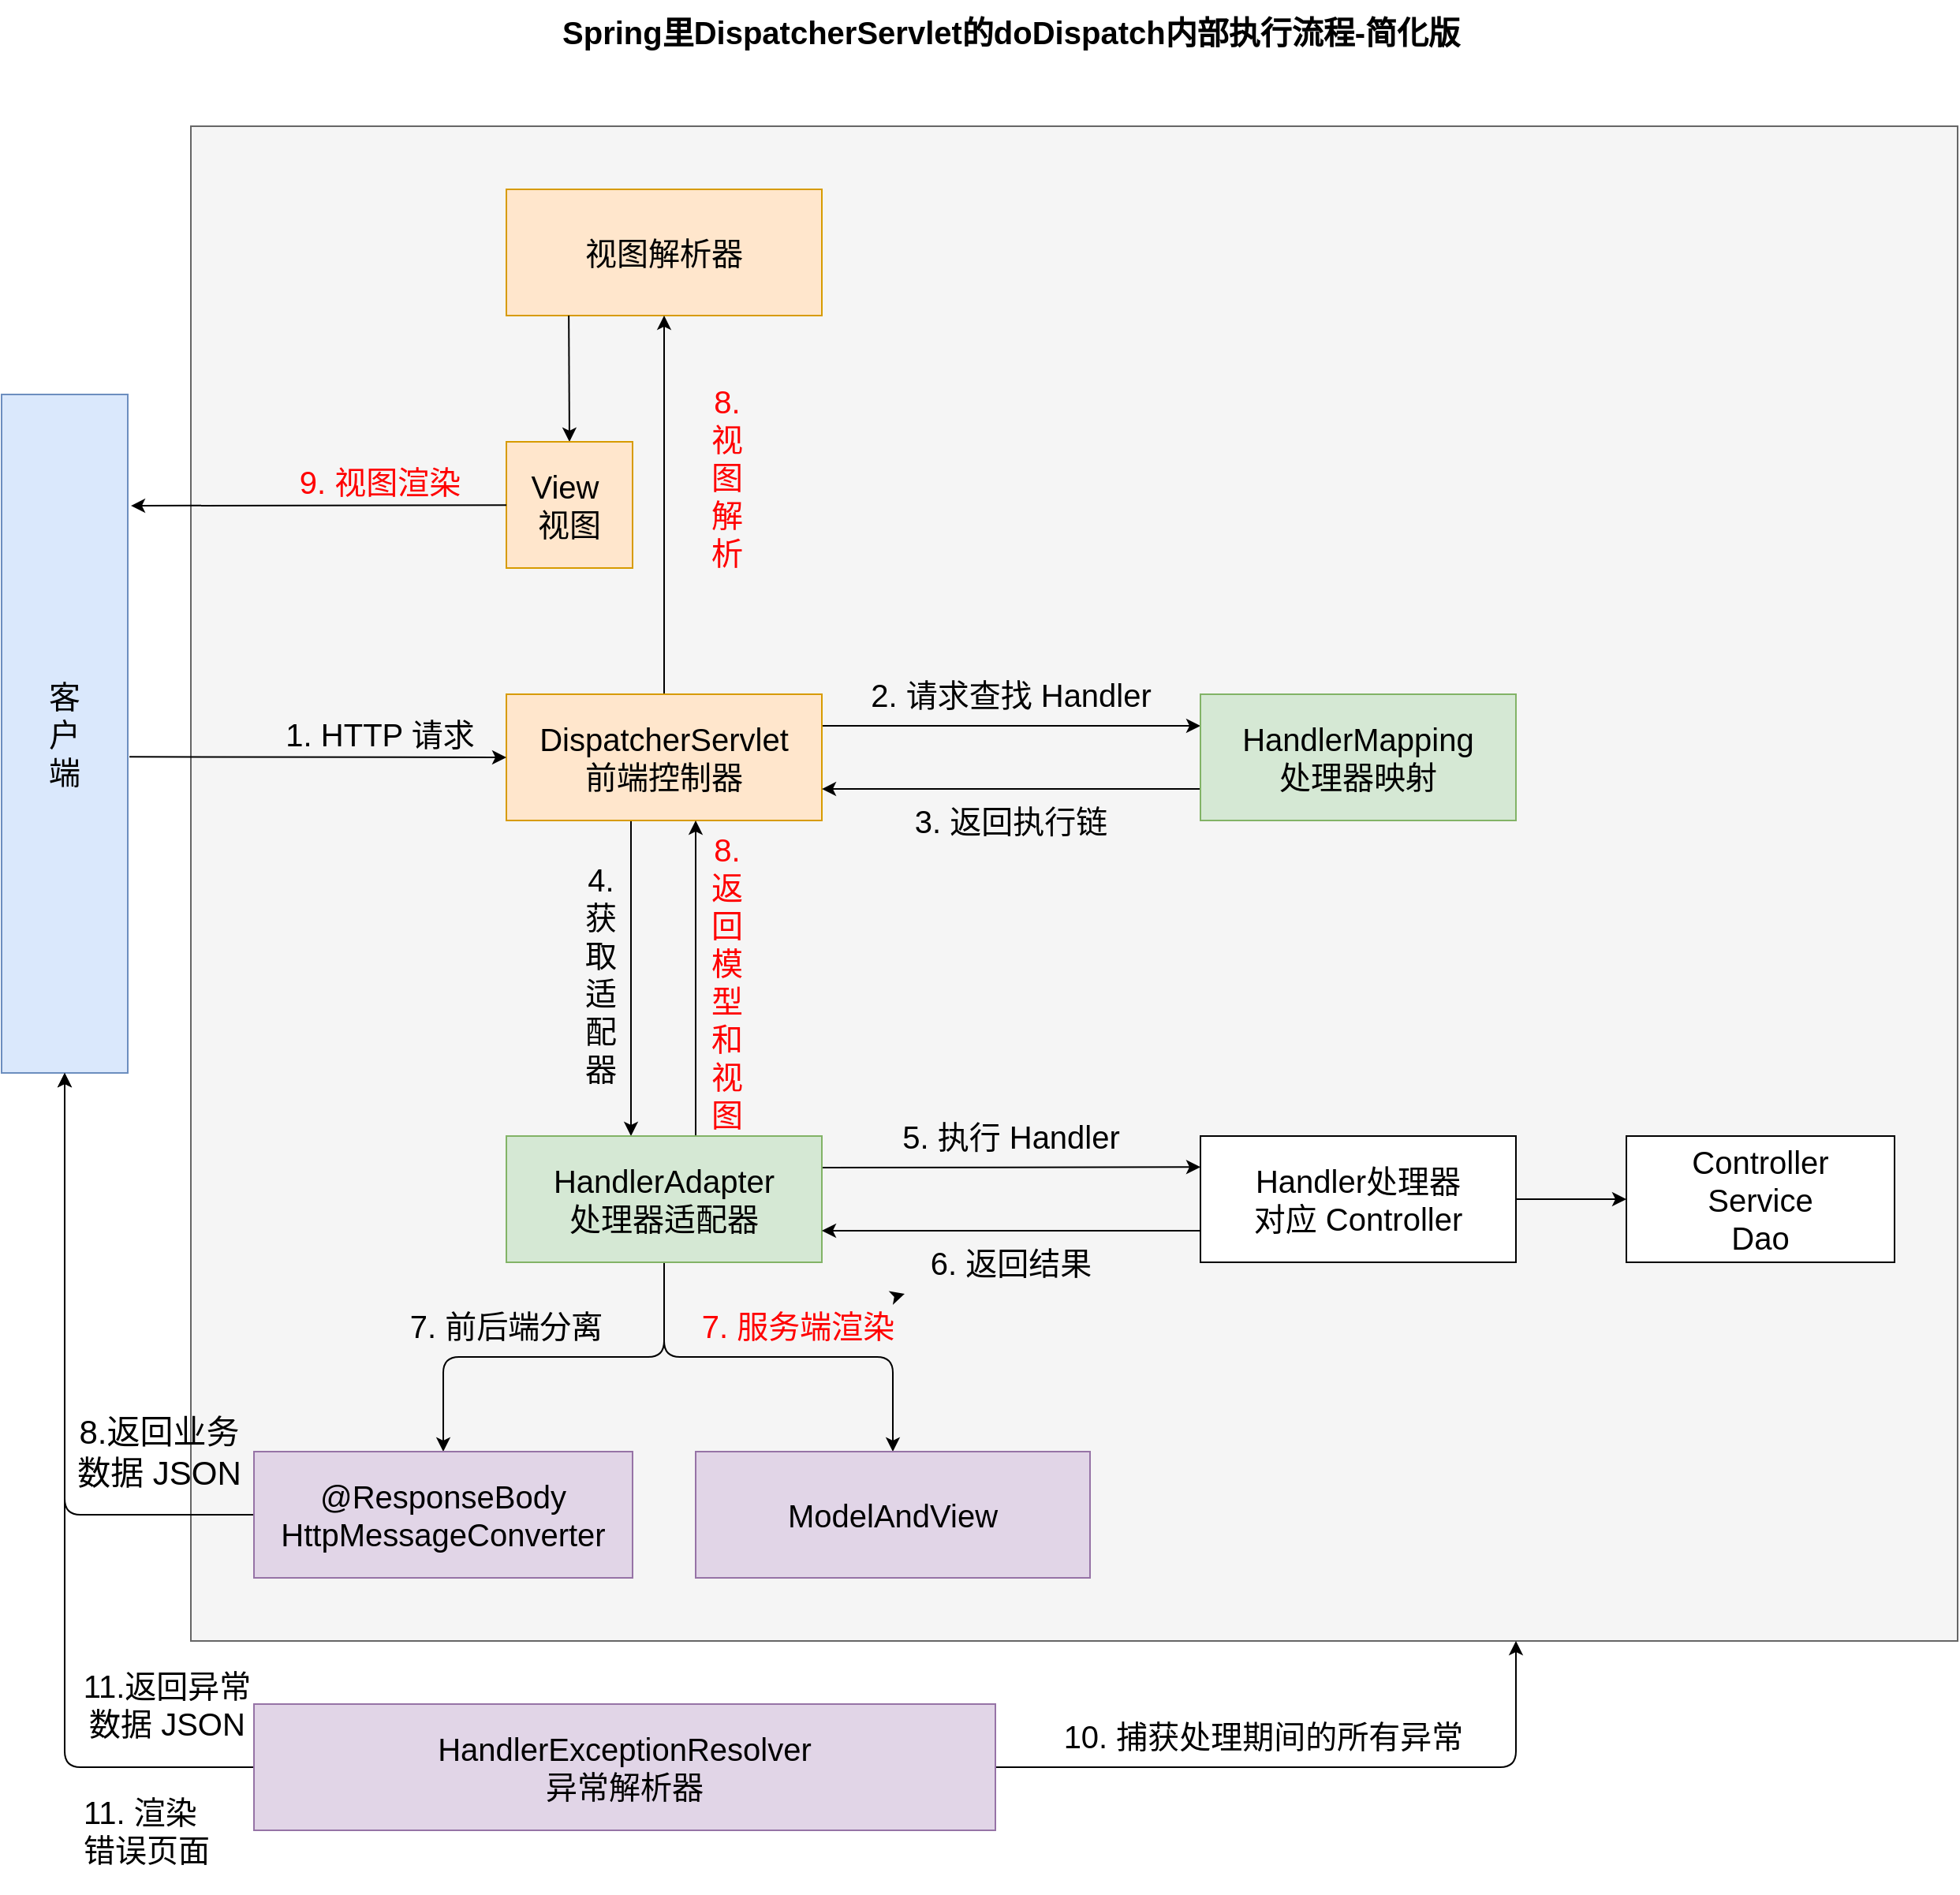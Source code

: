 <mxfile>
    <diagram id="TcyAB33x_c2phnQTLSYb" name="Page-1">
        <mxGraphModel dx="3882" dy="3980" grid="1" gridSize="10" guides="1" tooltips="1" connect="1" arrows="1" fold="1" page="1" pageScale="1" pageWidth="1200" pageHeight="1920" math="0" shadow="0">
            <root>
                <mxCell id="0"/>
                <mxCell id="1" parent="0"/>
                <mxCell id="3" value="" style="rounded=0;whiteSpace=wrap;html=1;fillColor=#f5f5f5;fontColor=#333333;strokeColor=#666666;movable=1;resizable=1;rotatable=1;deletable=1;editable=1;locked=0;connectable=1;fontStyle=1" vertex="1" parent="1">
                    <mxGeometry x="-40" y="40" width="1120" height="960" as="geometry"/>
                </mxCell>
                <mxCell id="4" value="&lt;font style=&quot;font-size: 20px;&quot;&gt;客&lt;/font&gt;&lt;div&gt;&lt;font style=&quot;font-size: 20px;&quot;&gt;户&lt;/font&gt;&lt;/div&gt;&lt;div&gt;&lt;font style=&quot;font-size: 20px;&quot;&gt;端&lt;/font&gt;&lt;/div&gt;" style="rounded=0;whiteSpace=wrap;html=1;align=center;fillColor=#dae8fc;strokeColor=#6c8ebf;" vertex="1" parent="1">
                    <mxGeometry x="-160" y="210" width="80" height="430" as="geometry"/>
                </mxCell>
                <mxCell id="5" value="&lt;font style=&quot;font-size: 20px;&quot;&gt;视图解析器&lt;/font&gt;" style="rounded=0;whiteSpace=wrap;html=1;fillColor=#ffe6cc;strokeColor=#d79b00;" vertex="1" parent="1">
                    <mxGeometry x="160" y="80" width="200" height="80" as="geometry"/>
                </mxCell>
                <mxCell id="14" style="edgeStyle=none;html=1;exitX=0.25;exitY=1;exitDx=0;exitDy=0;entryX=0.25;entryY=0;entryDx=0;entryDy=0;" edge="1" parent="1">
                    <mxGeometry relative="1" as="geometry">
                        <mxPoint x="239" y="480" as="sourcePoint"/>
                        <mxPoint x="239" y="680" as="targetPoint"/>
                    </mxGeometry>
                </mxCell>
                <mxCell id="26" style="edgeStyle=none;html=1;exitX=0.5;exitY=0;exitDx=0;exitDy=0;entryX=0.5;entryY=1;entryDx=0;entryDy=0;" edge="1" parent="1" source="6" target="5">
                    <mxGeometry relative="1" as="geometry"/>
                </mxCell>
                <mxCell id="30" style="edgeStyle=none;html=1;exitX=1;exitY=0.25;exitDx=0;exitDy=0;entryX=0;entryY=0.25;entryDx=0;entryDy=0;" edge="1" parent="1" source="6" target="29">
                    <mxGeometry relative="1" as="geometry"/>
                </mxCell>
                <mxCell id="6" value="&lt;font style=&quot;font-size: 20px;&quot;&gt;DispatcherServlet&lt;/font&gt;&lt;div&gt;&lt;span style=&quot;font-size: 20px;&quot;&gt;前端控制器&lt;/span&gt;&lt;/div&gt;" style="rounded=0;whiteSpace=wrap;html=1;fillColor=#ffe6cc;strokeColor=#d79b00;" vertex="1" parent="1">
                    <mxGeometry x="160" y="400" width="200" height="80" as="geometry"/>
                </mxCell>
                <mxCell id="9" value="" style="endArrow=classic;html=1;exitX=1.013;exitY=0.534;exitDx=0;exitDy=0;exitPerimeter=0;" edge="1" parent="1" source="4">
                    <mxGeometry width="50" height="50" relative="1" as="geometry">
                        <mxPoint x="40" y="439.86" as="sourcePoint"/>
                        <mxPoint x="160" y="440" as="targetPoint"/>
                    </mxGeometry>
                </mxCell>
                <mxCell id="10" value="&lt;font style=&quot;font-size: 20px;&quot;&gt;1. HTTP 请求&lt;/font&gt;" style="text;html=1;align=center;verticalAlign=middle;whiteSpace=wrap;rounded=0;" vertex="1" parent="1">
                    <mxGeometry y="410" width="160" height="30" as="geometry"/>
                </mxCell>
                <mxCell id="15" style="edgeStyle=none;html=1;exitX=0.75;exitY=0;exitDx=0;exitDy=0;entryX=0.75;entryY=1;entryDx=0;entryDy=0;" edge="1" parent="1">
                    <mxGeometry relative="1" as="geometry">
                        <mxPoint x="280" y="680" as="sourcePoint"/>
                        <mxPoint x="280" y="480" as="targetPoint"/>
                    </mxGeometry>
                </mxCell>
                <mxCell id="37" style="edgeStyle=none;html=1;exitX=1;exitY=0.25;exitDx=0;exitDy=0;" edge="1" parent="1" source="11">
                    <mxGeometry relative="1" as="geometry">
                        <mxPoint x="600" y="699.632" as="targetPoint"/>
                    </mxGeometry>
                </mxCell>
                <mxCell id="45" style="edgeStyle=elbowEdgeStyle;html=1;exitX=0.5;exitY=1;exitDx=0;exitDy=0;entryX=0.5;entryY=0;entryDx=0;entryDy=0;elbow=vertical;" edge="1" parent="1" source="11" target="41">
                    <mxGeometry relative="1" as="geometry"/>
                </mxCell>
                <mxCell id="46" style="edgeStyle=elbowEdgeStyle;html=1;exitX=0.5;exitY=1;exitDx=0;exitDy=0;entryX=0.5;entryY=0;entryDx=0;entryDy=0;elbow=vertical;" edge="1" parent="1" source="11" target="42">
                    <mxGeometry relative="1" as="geometry"/>
                </mxCell>
                <mxCell id="11" value="&lt;span style=&quot;font-size: 20px;&quot;&gt;HandlerAdapter&lt;/span&gt;&lt;div&gt;&lt;span style=&quot;font-size: 20px;&quot;&gt;处理器适配器&lt;/span&gt;&lt;/div&gt;" style="rounded=0;whiteSpace=wrap;html=1;fillColor=#d5e8d4;strokeColor=#82b366;" vertex="1" parent="1">
                    <mxGeometry x="160" y="680" width="200" height="80" as="geometry"/>
                </mxCell>
                <mxCell id="16" value="&lt;font style=&quot;font-size: 20px;&quot;&gt;4.&lt;/font&gt;&lt;div&gt;&lt;font style=&quot;font-size: 20px;&quot;&gt;获&lt;/font&gt;&lt;div&gt;&lt;font style=&quot;font-size: 20px;&quot;&gt;取&lt;/font&gt;&lt;/div&gt;&lt;div&gt;&lt;font style=&quot;font-size: 20px;&quot;&gt;适&lt;/font&gt;&lt;/div&gt;&lt;div&gt;&lt;font style=&quot;font-size: 20px;&quot;&gt;配&lt;/font&gt;&lt;/div&gt;&lt;div&gt;&lt;font style=&quot;font-size: 20px;&quot;&gt;器&lt;/font&gt;&lt;/div&gt;&lt;/div&gt;" style="text;html=1;align=center;verticalAlign=middle;whiteSpace=wrap;rounded=0;" vertex="1" parent="1">
                    <mxGeometry x="200" y="495.5" width="40" height="163" as="geometry"/>
                </mxCell>
                <mxCell id="17" value="&lt;span style=&quot;font-size: 20px;&quot;&gt;&lt;font style=&quot;color: rgb(255, 0, 0);&quot;&gt;8.&lt;/font&gt;&lt;/span&gt;&lt;div&gt;&lt;span style=&quot;font-size: 20px;&quot;&gt;&lt;font style=&quot;color: rgb(255, 0, 0);&quot;&gt;返回&lt;/font&gt;&lt;/span&gt;&lt;/div&gt;&lt;div&gt;&lt;span style=&quot;font-size: 20px;&quot;&gt;&lt;font style=&quot;color: rgb(255, 0, 0);&quot;&gt;模型和视图&lt;/font&gt;&lt;/span&gt;&lt;/div&gt;" style="text;html=1;align=center;verticalAlign=middle;whiteSpace=wrap;rounded=0;fontColor=#FF0000;" vertex="1" parent="1">
                    <mxGeometry x="280" y="500" width="40" height="163" as="geometry"/>
                </mxCell>
                <mxCell id="25" style="edgeStyle=none;html=1;exitX=0.5;exitY=0;exitDx=0;exitDy=0;startArrow=classic;startFill=1;endArrow=none;endFill=0;" edge="1" parent="1" source="18">
                    <mxGeometry relative="1" as="geometry">
                        <mxPoint x="199.565" y="160" as="targetPoint"/>
                    </mxGeometry>
                </mxCell>
                <mxCell id="18" value="&lt;font style=&quot;font-size: 20px;&quot;&gt;View&amp;nbsp;&lt;/font&gt;&lt;div&gt;&lt;font style=&quot;font-size: 20px;&quot;&gt;视图&lt;/font&gt;&lt;/div&gt;" style="rounded=0;whiteSpace=wrap;html=1;fillColor=#ffe6cc;strokeColor=#d79b00;" vertex="1" parent="1">
                    <mxGeometry x="160" y="240" width="80" height="80" as="geometry"/>
                </mxCell>
                <mxCell id="19" style="edgeStyle=none;html=1;entryX=1.025;entryY=0.164;entryDx=0;entryDy=0;entryPerimeter=0;" edge="1" parent="1" source="18" target="4">
                    <mxGeometry relative="1" as="geometry"/>
                </mxCell>
                <mxCell id="20" value="&lt;font style=&quot;font-size: 20px; color: rgb(255, 0, 0);&quot;&gt;9. 视图渲染&lt;/font&gt;" style="text;html=1;align=center;verticalAlign=middle;whiteSpace=wrap;rounded=0;fontColor=#FF0000;" vertex="1" parent="1">
                    <mxGeometry y="250" width="160" height="30" as="geometry"/>
                </mxCell>
                <mxCell id="27" value="&lt;span style=&quot;font-size: 20px;&quot;&gt;&lt;font style=&quot;color: rgb(255, 0, 0);&quot;&gt;8.&lt;/font&gt;&lt;/span&gt;&lt;div&gt;&lt;span style=&quot;font-size: 20px;&quot;&gt;&lt;font style=&quot;color: rgb(255, 0, 0);&quot;&gt;视图解析&lt;/font&gt;&lt;/span&gt;&lt;/div&gt;" style="text;html=1;align=center;verticalAlign=middle;whiteSpace=wrap;rounded=0;fontColor=#FF0000;" vertex="1" parent="1">
                    <mxGeometry x="280" y="180" width="40" height="163" as="geometry"/>
                </mxCell>
                <mxCell id="31" style="edgeStyle=none;html=1;exitX=0;exitY=0.75;exitDx=0;exitDy=0;" edge="1" parent="1" source="29">
                    <mxGeometry relative="1" as="geometry">
                        <mxPoint x="360" y="460.026" as="targetPoint"/>
                    </mxGeometry>
                </mxCell>
                <mxCell id="29" value="&lt;span style=&quot;font-size: 20px;&quot;&gt;HandlerMapping&lt;/span&gt;&lt;div&gt;&lt;span style=&quot;font-size: 20px;&quot;&gt;处理器映射&lt;/span&gt;&lt;/div&gt;" style="rounded=0;whiteSpace=wrap;html=1;fillColor=#d5e8d4;strokeColor=#82b366;" vertex="1" parent="1">
                    <mxGeometry x="600" y="400" width="200" height="80" as="geometry"/>
                </mxCell>
                <mxCell id="34" value="&lt;span style=&quot;font-size: 20px;&quot;&gt;2. 请求查找 Handler&lt;/span&gt;" style="text;html=1;align=center;verticalAlign=middle;whiteSpace=wrap;rounded=0;" vertex="1" parent="1">
                    <mxGeometry x="360" y="380" width="240" height="40" as="geometry"/>
                </mxCell>
                <mxCell id="35" value="&lt;span style=&quot;font-size: 20px;&quot;&gt;3. 返回执行链&lt;/span&gt;" style="text;html=1;align=center;verticalAlign=middle;whiteSpace=wrap;rounded=0;" vertex="1" parent="1">
                    <mxGeometry x="360" y="460" width="240" height="40" as="geometry"/>
                </mxCell>
                <mxCell id="38" style="edgeStyle=none;html=1;exitX=0;exitY=0.75;exitDx=0;exitDy=0;entryX=1;entryY=0.75;entryDx=0;entryDy=0;" edge="1" parent="1" source="36" target="11">
                    <mxGeometry relative="1" as="geometry"/>
                </mxCell>
                <mxCell id="50" style="edgeStyle=none;html=1;exitX=1;exitY=0.5;exitDx=0;exitDy=0;" edge="1" parent="1" source="36" target="49">
                    <mxGeometry relative="1" as="geometry"/>
                </mxCell>
                <mxCell id="36" value="&lt;span style=&quot;font-size: 20px;&quot;&gt;Handler处理器&lt;/span&gt;&lt;div&gt;&lt;span style=&quot;font-size: 20px;&quot;&gt;对应 Controller&lt;/span&gt;&lt;/div&gt;" style="rounded=0;whiteSpace=wrap;html=1;" vertex="1" parent="1">
                    <mxGeometry x="600" y="680" width="200" height="80" as="geometry"/>
                </mxCell>
                <mxCell id="39" value="&lt;span style=&quot;font-size: 20px;&quot;&gt;5. 执行 Handler&lt;/span&gt;" style="text;html=1;align=center;verticalAlign=middle;whiteSpace=wrap;rounded=0;" vertex="1" parent="1">
                    <mxGeometry x="360" y="660" width="240" height="40" as="geometry"/>
                </mxCell>
                <mxCell id="40" value="&lt;span style=&quot;font-size: 20px;&quot;&gt;6. 返回结果&lt;/span&gt;" style="text;html=1;align=center;verticalAlign=middle;whiteSpace=wrap;rounded=0;" vertex="1" parent="1">
                    <mxGeometry x="360" y="740" width="240" height="40" as="geometry"/>
                </mxCell>
                <mxCell id="51" style="edgeStyle=orthogonalEdgeStyle;html=1;exitX=0;exitY=0.5;exitDx=0;exitDy=0;entryX=0.5;entryY=1;entryDx=0;entryDy=0;elbow=vertical;" edge="1" parent="1" source="41" target="4">
                    <mxGeometry relative="1" as="geometry"/>
                </mxCell>
                <mxCell id="41" value="&lt;span style=&quot;font-size: 20px;&quot;&gt;@ResponseBody&lt;/span&gt;&lt;div&gt;&lt;span style=&quot;font-size: 20px;&quot;&gt;HttpMessageConverter&lt;/span&gt;&lt;/div&gt;" style="rounded=0;whiteSpace=wrap;html=1;fillColor=#e1d5e7;strokeColor=#9673a6;" vertex="1" parent="1">
                    <mxGeometry y="880" width="240" height="80" as="geometry"/>
                </mxCell>
                <mxCell id="42" value="&lt;span style=&quot;font-size: 20px;&quot;&gt;ModelAndView&lt;/span&gt;" style="rounded=0;whiteSpace=wrap;html=1;fillColor=#e1d5e7;strokeColor=#9673a6;" vertex="1" parent="1">
                    <mxGeometry x="280" y="880" width="250" height="80" as="geometry"/>
                </mxCell>
                <mxCell id="47" value="&lt;span&gt;8.返回业务&lt;/span&gt;&lt;div&gt;&lt;span&gt;数据 JSON&lt;/span&gt;&lt;/div&gt;" style="text;html=1;align=center;verticalAlign=middle;whiteSpace=wrap;rounded=0;fontSize=21;" vertex="1" parent="1">
                    <mxGeometry x="-120" y="840" width="120" height="80" as="geometry"/>
                </mxCell>
                <mxCell id="60" value="" style="edgeStyle=none;html=1;" edge="1" parent="1" source="48" target="40">
                    <mxGeometry relative="1" as="geometry"/>
                </mxCell>
                <mxCell id="48" value="7. 服务端渲染" style="text;html=1;align=center;verticalAlign=middle;whiteSpace=wrap;rounded=0;fontSize=20;fontColor=#FF0000;" vertex="1" parent="1">
                    <mxGeometry x="280" y="780" width="130" height="40" as="geometry"/>
                </mxCell>
                <mxCell id="49" value="&lt;span style=&quot;font-size: 20px;&quot;&gt;Controller&lt;/span&gt;&lt;div&gt;&lt;span style=&quot;font-size: 20px;&quot;&gt;Service&lt;/span&gt;&lt;/div&gt;&lt;div&gt;&lt;span style=&quot;font-size: 20px;&quot;&gt;Dao&lt;/span&gt;&lt;/div&gt;" style="rounded=0;whiteSpace=wrap;html=1;" vertex="1" parent="1">
                    <mxGeometry x="870" y="680" width="170" height="80" as="geometry"/>
                </mxCell>
                <mxCell id="52" value="7. 前后端分离" style="text;html=1;align=center;verticalAlign=middle;whiteSpace=wrap;rounded=0;fontSize=20;" vertex="1" parent="1">
                    <mxGeometry x="80" y="780" width="160" height="40" as="geometry"/>
                </mxCell>
                <mxCell id="54" style="edgeStyle=orthogonalEdgeStyle;html=1;exitX=0;exitY=0.5;exitDx=0;exitDy=0;entryX=0.5;entryY=1;entryDx=0;entryDy=0;" edge="1" parent="1" source="53" target="4">
                    <mxGeometry relative="1" as="geometry"/>
                </mxCell>
                <mxCell id="59" style="edgeStyle=orthogonalEdgeStyle;html=1;exitX=1;exitY=0.5;exitDx=0;exitDy=0;entryX=0.75;entryY=1;entryDx=0;entryDy=0;" edge="1" parent="1" source="53" target="3">
                    <mxGeometry relative="1" as="geometry"/>
                </mxCell>
                <mxCell id="53" value="&lt;span style=&quot;font-size: 20px;&quot;&gt;HandlerExceptionResolver&lt;/span&gt;&lt;div&gt;&lt;span style=&quot;font-size: 20px;&quot;&gt;异常解析器&lt;/span&gt;&lt;/div&gt;" style="rounded=0;whiteSpace=wrap;html=1;fillColor=#e1d5e7;strokeColor=#9673a6;" vertex="1" parent="1">
                    <mxGeometry y="1040" width="470" height="80" as="geometry"/>
                </mxCell>
                <mxCell id="56" value="&lt;span&gt;11.返回异常&lt;/span&gt;&lt;div&gt;&lt;span&gt;数据 JSON&lt;/span&gt;&lt;/div&gt;" style="text;html=1;align=center;verticalAlign=middle;whiteSpace=wrap;rounded=0;fontSize=20;" vertex="1" parent="1">
                    <mxGeometry x="-110" y="1000" width="110" height="80" as="geometry"/>
                </mxCell>
                <mxCell id="57" value="11. 渲染&lt;div&gt;错误&lt;span style=&quot;background-color: transparent;&quot;&gt;页面&lt;/span&gt;&lt;/div&gt;" style="text;html=1;align=left;verticalAlign=middle;whiteSpace=wrap;rounded=0;fontSize=20;" vertex="1" parent="1">
                    <mxGeometry x="-110" y="1080" width="110" height="80" as="geometry"/>
                </mxCell>
                <mxCell id="58" value="&lt;span style=&quot;font-size: 20px;&quot;&gt;10. 捕获处理期间的所有异常&lt;/span&gt;" style="text;html=1;align=center;verticalAlign=middle;whiteSpace=wrap;rounded=0;" vertex="1" parent="1">
                    <mxGeometry x="480" y="1040" width="320" height="40" as="geometry"/>
                </mxCell>
                <mxCell id="61" value="Spring里DispatcherServlet的doDispatch内部执行流程-简化版" style="text;html=1;align=center;verticalAlign=middle;whiteSpace=wrap;rounded=0;fontSize=20;fontStyle=1" vertex="1" parent="1">
                    <mxGeometry x="120" y="-40" width="720" height="40" as="geometry"/>
                </mxCell>
            </root>
        </mxGraphModel>
    </diagram>
</mxfile>
